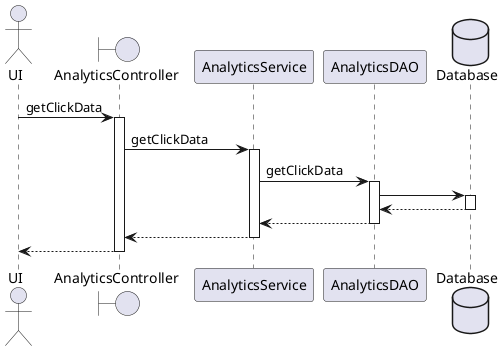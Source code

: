 @startuml

autoactivate on

actor UI
boundary AnalyticsController
participant AnalyticsService
participant AnalyticsDAO
database Database

UI -> AnalyticsController : getClickData
AnalyticsController -> AnalyticsService : getClickData
AnalyticsService -> AnalyticsDAO : getClickData
AnalyticsDAO -> Database
return
return
return
return

@enduml